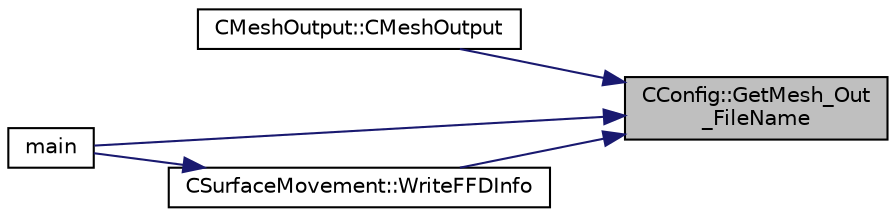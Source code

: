 digraph "CConfig::GetMesh_Out_FileName"
{
 // LATEX_PDF_SIZE
  edge [fontname="Helvetica",fontsize="10",labelfontname="Helvetica",labelfontsize="10"];
  node [fontname="Helvetica",fontsize="10",shape=record];
  rankdir="RL";
  Node1 [label="CConfig::GetMesh_Out\l_FileName",height=0.2,width=0.4,color="black", fillcolor="grey75", style="filled", fontcolor="black",tooltip="Get name of the output grid, this parameter is important for grid adaptation and deformation."];
  Node1 -> Node2 [dir="back",color="midnightblue",fontsize="10",style="solid",fontname="Helvetica"];
  Node2 [label="CMeshOutput::CMeshOutput",height=0.2,width=0.4,color="black", fillcolor="white", style="filled",URL="$classCMeshOutput.html#a92113ab3a65714078ea6e4772cdeef13",tooltip="Constructor of the class."];
  Node1 -> Node3 [dir="back",color="midnightblue",fontsize="10",style="solid",fontname="Helvetica"];
  Node3 [label="main",height=0.2,width=0.4,color="black", fillcolor="white", style="filled",URL="$SU2__DEF_8cpp.html#a0ddf1224851353fc92bfbff6f499fa97",tooltip=" "];
  Node1 -> Node4 [dir="back",color="midnightblue",fontsize="10",style="solid",fontname="Helvetica"];
  Node4 [label="CSurfaceMovement::WriteFFDInfo",height=0.2,width=0.4,color="black", fillcolor="white", style="filled",URL="$classCSurfaceMovement.html#a04a626a52ad7acef005b80daeb1144e9",tooltip="Write the Free Form information in the SU2 file."];
  Node4 -> Node3 [dir="back",color="midnightblue",fontsize="10",style="solid",fontname="Helvetica"];
}

